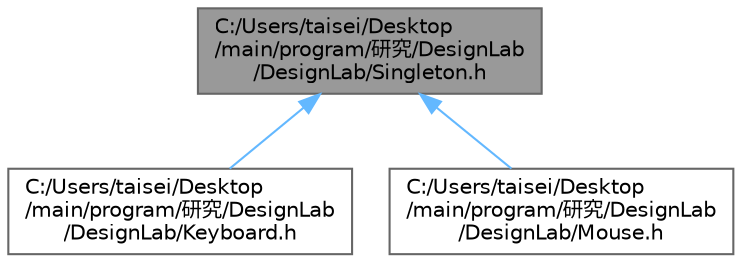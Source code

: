 digraph "C:/Users/taisei/Desktop/main/program/研究/DesignLab/DesignLab/Singleton.h"
{
 // LATEX_PDF_SIZE
  bgcolor="transparent";
  edge [fontname=Helvetica,fontsize=10,labelfontname=Helvetica,labelfontsize=10];
  node [fontname=Helvetica,fontsize=10,shape=box,height=0.2,width=0.4];
  Node1 [id="Node000001",label="C:/Users/taisei/Desktop\l/main/program/研究/DesignLab\l/DesignLab/Singleton.h",height=0.2,width=0.4,color="gray40", fillcolor="grey60", style="filled", fontcolor="black",tooltip="Singletonクラスの実装．"];
  Node1 -> Node2 [id="edge1_Node000001_Node000002",dir="back",color="steelblue1",style="solid",tooltip=" "];
  Node2 [id="Node000002",label="C:/Users/taisei/Desktop\l/main/program/研究/DesignLab\l/DesignLab/Keyboard.h",height=0.2,width=0.4,color="grey40", fillcolor="white", style="filled",URL="$_keyboard_8h_source.html",tooltip=" "];
  Node1 -> Node3 [id="edge2_Node000001_Node000003",dir="back",color="steelblue1",style="solid",tooltip=" "];
  Node3 [id="Node000003",label="C:/Users/taisei/Desktop\l/main/program/研究/DesignLab\l/DesignLab/Mouse.h",height=0.2,width=0.4,color="grey40", fillcolor="white", style="filled",URL="$_mouse_8h_source.html",tooltip=" "];
}
